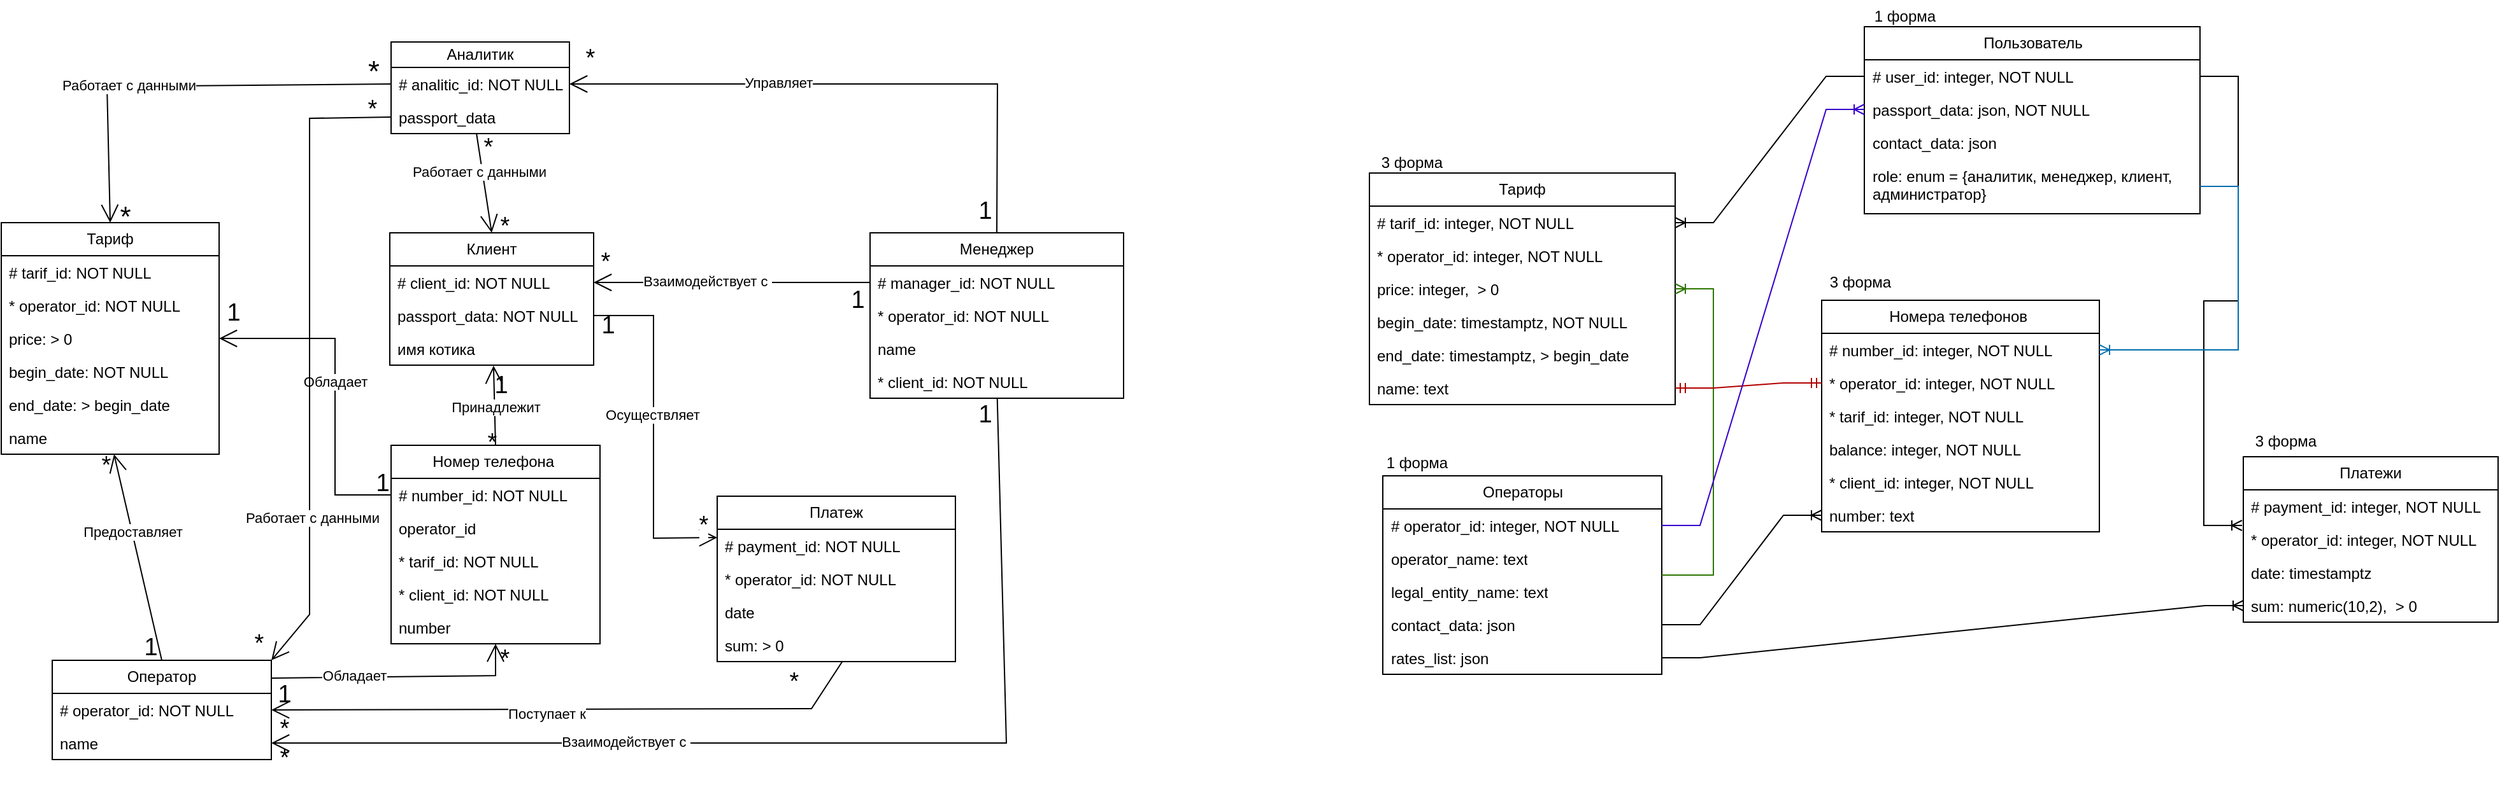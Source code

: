 <mxfile version="24.7.17">
  <diagram name="Страница — 1" id="-nMWqMCSB1d2r6_AwCoS">
    <mxGraphModel dx="909" dy="637" grid="0" gridSize="10" guides="1" tooltips="1" connect="1" arrows="1" fold="1" page="1" pageScale="1" pageWidth="3300" pageHeight="4681" math="0" shadow="0">
      <root>
        <mxCell id="0" />
        <mxCell id="1" parent="0" />
        <mxCell id="gzs105k_0Vtbrw21UC8m-1" value="Оператор" style="swimlane;fontStyle=0;childLayout=stackLayout;horizontal=1;startSize=26;fillColor=none;horizontalStack=0;resizeParent=1;resizeParentMax=0;resizeLast=0;collapsible=1;marginBottom=0;whiteSpace=wrap;html=1;" parent="1" vertex="1">
          <mxGeometry x="78" y="546" width="172" height="78" as="geometry" />
        </mxCell>
        <mxCell id="gzs105k_0Vtbrw21UC8m-2" value="# operator_id: NOT NULL" style="text;strokeColor=none;fillColor=none;align=left;verticalAlign=top;spacingLeft=4;spacingRight=4;overflow=hidden;rotatable=0;points=[[0,0.5],[1,0.5]];portConstraint=eastwest;whiteSpace=wrap;html=1;" parent="gzs105k_0Vtbrw21UC8m-1" vertex="1">
          <mxGeometry y="26" width="172" height="26" as="geometry" />
        </mxCell>
        <mxCell id="gzs105k_0Vtbrw21UC8m-3" value="name" style="text;strokeColor=none;fillColor=none;align=left;verticalAlign=top;spacingLeft=4;spacingRight=4;overflow=hidden;rotatable=0;points=[[0,0.5],[1,0.5]];portConstraint=eastwest;whiteSpace=wrap;html=1;" parent="gzs105k_0Vtbrw21UC8m-1" vertex="1">
          <mxGeometry y="52" width="172" height="26" as="geometry" />
        </mxCell>
        <mxCell id="gzs105k_0Vtbrw21UC8m-5" value="Номер телефона&amp;nbsp;" style="swimlane;fontStyle=0;childLayout=stackLayout;horizontal=1;startSize=26;fillColor=none;horizontalStack=0;resizeParent=1;resizeParentMax=0;resizeLast=0;collapsible=1;marginBottom=0;whiteSpace=wrap;html=1;" parent="1" vertex="1">
          <mxGeometry x="344" y="377" width="164" height="156" as="geometry" />
        </mxCell>
        <mxCell id="gzs105k_0Vtbrw21UC8m-6" value="# number_id: NOT NULL" style="text;strokeColor=none;fillColor=none;align=left;verticalAlign=top;spacingLeft=4;spacingRight=4;overflow=hidden;rotatable=0;points=[[0,0.5],[1,0.5]];portConstraint=eastwest;whiteSpace=wrap;html=1;" parent="gzs105k_0Vtbrw21UC8m-5" vertex="1">
          <mxGeometry y="26" width="164" height="26" as="geometry" />
        </mxCell>
        <mxCell id="gzs105k_0Vtbrw21UC8m-7" value="operator_id" style="text;strokeColor=none;fillColor=none;align=left;verticalAlign=top;spacingLeft=4;spacingRight=4;overflow=hidden;rotatable=0;points=[[0,0.5],[1,0.5]];portConstraint=eastwest;whiteSpace=wrap;html=1;" parent="gzs105k_0Vtbrw21UC8m-5" vertex="1">
          <mxGeometry y="52" width="164" height="26" as="geometry" />
        </mxCell>
        <mxCell id="gzs105k_0Vtbrw21UC8m-8" value="* tarif_id: NOT NULL" style="text;strokeColor=none;fillColor=none;align=left;verticalAlign=top;spacingLeft=4;spacingRight=4;overflow=hidden;rotatable=0;points=[[0,0.5],[1,0.5]];portConstraint=eastwest;whiteSpace=wrap;html=1;" parent="gzs105k_0Vtbrw21UC8m-5" vertex="1">
          <mxGeometry y="78" width="164" height="26" as="geometry" />
        </mxCell>
        <mxCell id="gzs105k_0Vtbrw21UC8m-9" value="* client_id: NOT NULL" style="text;strokeColor=none;fillColor=none;align=left;verticalAlign=top;spacingLeft=4;spacingRight=4;overflow=hidden;rotatable=0;points=[[0,0.5],[1,0.5]];portConstraint=eastwest;whiteSpace=wrap;html=1;" parent="gzs105k_0Vtbrw21UC8m-5" vertex="1">
          <mxGeometry y="104" width="164" height="26" as="geometry" />
        </mxCell>
        <mxCell id="gzs105k_0Vtbrw21UC8m-10" value="number" style="text;strokeColor=none;fillColor=none;align=left;verticalAlign=top;spacingLeft=4;spacingRight=4;overflow=hidden;rotatable=0;points=[[0,0.5],[1,0.5]];portConstraint=eastwest;whiteSpace=wrap;html=1;" parent="gzs105k_0Vtbrw21UC8m-5" vertex="1">
          <mxGeometry y="130" width="164" height="26" as="geometry" />
        </mxCell>
        <mxCell id="gzs105k_0Vtbrw21UC8m-11" value="Платеж" style="swimlane;fontStyle=0;childLayout=stackLayout;horizontal=1;startSize=26;fillColor=none;horizontalStack=0;resizeParent=1;resizeParentMax=0;resizeLast=0;collapsible=1;marginBottom=0;whiteSpace=wrap;html=1;" parent="1" vertex="1">
          <mxGeometry x="600" y="417" width="187" height="130" as="geometry" />
        </mxCell>
        <mxCell id="gzs105k_0Vtbrw21UC8m-12" value="# payment_id: NOT NULL" style="text;strokeColor=none;fillColor=none;align=left;verticalAlign=top;spacingLeft=4;spacingRight=4;overflow=hidden;rotatable=0;points=[[0,0.5],[1,0.5]];portConstraint=eastwest;whiteSpace=wrap;html=1;" parent="gzs105k_0Vtbrw21UC8m-11" vertex="1">
          <mxGeometry y="26" width="187" height="26" as="geometry" />
        </mxCell>
        <mxCell id="gzs105k_0Vtbrw21UC8m-13" value="* operator_id: NOT NULL" style="text;strokeColor=none;fillColor=none;align=left;verticalAlign=top;spacingLeft=4;spacingRight=4;overflow=hidden;rotatable=0;points=[[0,0.5],[1,0.5]];portConstraint=eastwest;whiteSpace=wrap;html=1;" parent="gzs105k_0Vtbrw21UC8m-11" vertex="1">
          <mxGeometry y="52" width="187" height="26" as="geometry" />
        </mxCell>
        <mxCell id="gzs105k_0Vtbrw21UC8m-15" value="date" style="text;strokeColor=none;fillColor=none;align=left;verticalAlign=top;spacingLeft=4;spacingRight=4;overflow=hidden;rotatable=0;points=[[0,0.5],[1,0.5]];portConstraint=eastwest;whiteSpace=wrap;html=1;" parent="gzs105k_0Vtbrw21UC8m-11" vertex="1">
          <mxGeometry y="78" width="187" height="26" as="geometry" />
        </mxCell>
        <mxCell id="gzs105k_0Vtbrw21UC8m-14" value="sum: &amp;gt; 0&amp;nbsp;" style="text;strokeColor=none;fillColor=none;align=left;verticalAlign=top;spacingLeft=4;spacingRight=4;overflow=hidden;rotatable=0;points=[[0,0.5],[1,0.5]];portConstraint=eastwest;whiteSpace=wrap;html=1;" parent="gzs105k_0Vtbrw21UC8m-11" vertex="1">
          <mxGeometry y="104" width="187" height="26" as="geometry" />
        </mxCell>
        <mxCell id="gzs105k_0Vtbrw21UC8m-16" value="Менеджер" style="swimlane;fontStyle=0;childLayout=stackLayout;horizontal=1;startSize=26;fillColor=none;horizontalStack=0;resizeParent=1;resizeParentMax=0;resizeLast=0;collapsible=1;marginBottom=0;whiteSpace=wrap;html=1;" parent="1" vertex="1">
          <mxGeometry x="720" y="210" width="199" height="130" as="geometry" />
        </mxCell>
        <mxCell id="gzs105k_0Vtbrw21UC8m-17" value="# manager_id: NOT NULL" style="text;strokeColor=none;fillColor=none;align=left;verticalAlign=top;spacingLeft=4;spacingRight=4;overflow=hidden;rotatable=0;points=[[0,0.5],[1,0.5]];portConstraint=eastwest;whiteSpace=wrap;html=1;" parent="gzs105k_0Vtbrw21UC8m-16" vertex="1">
          <mxGeometry y="26" width="199" height="26" as="geometry" />
        </mxCell>
        <mxCell id="gzs105k_0Vtbrw21UC8m-18" value="* operator_id: NOT NULL" style="text;strokeColor=none;fillColor=none;align=left;verticalAlign=top;spacingLeft=4;spacingRight=4;overflow=hidden;rotatable=0;points=[[0,0.5],[1,0.5]];portConstraint=eastwest;whiteSpace=wrap;html=1;" parent="gzs105k_0Vtbrw21UC8m-16" vertex="1">
          <mxGeometry y="52" width="199" height="26" as="geometry" />
        </mxCell>
        <mxCell id="gzs105k_0Vtbrw21UC8m-22" value="name" style="text;strokeColor=none;fillColor=none;align=left;verticalAlign=top;spacingLeft=4;spacingRight=4;overflow=hidden;rotatable=0;points=[[0,0.5],[1,0.5]];portConstraint=eastwest;whiteSpace=wrap;html=1;" parent="gzs105k_0Vtbrw21UC8m-16" vertex="1">
          <mxGeometry y="78" width="199" height="26" as="geometry" />
        </mxCell>
        <mxCell id="gzs105k_0Vtbrw21UC8m-19" value="* client_id: NOT NULL" style="text;strokeColor=none;fillColor=none;align=left;verticalAlign=top;spacingLeft=4;spacingRight=4;overflow=hidden;rotatable=0;points=[[0,0.5],[1,0.5]];portConstraint=eastwest;whiteSpace=wrap;html=1;" parent="gzs105k_0Vtbrw21UC8m-16" vertex="1">
          <mxGeometry y="104" width="199" height="26" as="geometry" />
        </mxCell>
        <mxCell id="gzs105k_0Vtbrw21UC8m-23" value="Клиент" style="swimlane;fontStyle=0;childLayout=stackLayout;horizontal=1;startSize=26;fillColor=none;horizontalStack=0;resizeParent=1;resizeParentMax=0;resizeLast=0;collapsible=1;marginBottom=0;whiteSpace=wrap;html=1;" parent="1" vertex="1">
          <mxGeometry x="343" y="210" width="160" height="104" as="geometry" />
        </mxCell>
        <mxCell id="gzs105k_0Vtbrw21UC8m-24" value="# client_id: NOT NULL" style="text;strokeColor=none;fillColor=none;align=left;verticalAlign=top;spacingLeft=4;spacingRight=4;overflow=hidden;rotatable=0;points=[[0,0.5],[1,0.5]];portConstraint=eastwest;whiteSpace=wrap;html=1;" parent="gzs105k_0Vtbrw21UC8m-23" vertex="1">
          <mxGeometry y="26" width="160" height="26" as="geometry" />
        </mxCell>
        <mxCell id="gzs105k_0Vtbrw21UC8m-25" value="passport_data: NOT NULL" style="text;strokeColor=none;fillColor=none;align=left;verticalAlign=top;spacingLeft=4;spacingRight=4;overflow=hidden;rotatable=0;points=[[0,0.5],[1,0.5]];portConstraint=eastwest;whiteSpace=wrap;html=1;" parent="gzs105k_0Vtbrw21UC8m-23" vertex="1">
          <mxGeometry y="52" width="160" height="26" as="geometry" />
        </mxCell>
        <mxCell id="gzs105k_0Vtbrw21UC8m-88" value="имя котика" style="text;strokeColor=none;fillColor=none;align=left;verticalAlign=top;spacingLeft=4;spacingRight=4;overflow=hidden;rotatable=0;points=[[0,0.5],[1,0.5]];portConstraint=eastwest;whiteSpace=wrap;html=1;" parent="gzs105k_0Vtbrw21UC8m-23" vertex="1">
          <mxGeometry y="78" width="160" height="26" as="geometry" />
        </mxCell>
        <mxCell id="gzs105k_0Vtbrw21UC8m-28" value="Аналитик" style="swimlane;fontStyle=0;childLayout=stackLayout;horizontal=1;startSize=20;fillColor=none;horizontalStack=0;resizeParent=1;resizeParentMax=0;resizeLast=0;collapsible=1;marginBottom=0;whiteSpace=wrap;html=1;" parent="1" vertex="1">
          <mxGeometry x="344" y="60" width="140" height="72" as="geometry" />
        </mxCell>
        <mxCell id="gzs105k_0Vtbrw21UC8m-29" value="# analitic_id: NOT NULL" style="text;strokeColor=none;fillColor=none;align=left;verticalAlign=top;spacingLeft=4;spacingRight=4;overflow=hidden;rotatable=0;points=[[0,0.5],[1,0.5]];portConstraint=eastwest;whiteSpace=wrap;html=1;" parent="gzs105k_0Vtbrw21UC8m-28" vertex="1">
          <mxGeometry y="20" width="140" height="26" as="geometry" />
        </mxCell>
        <mxCell id="gzs105k_0Vtbrw21UC8m-30" value="passport_data" style="text;strokeColor=none;fillColor=none;align=left;verticalAlign=top;spacingLeft=4;spacingRight=4;overflow=hidden;rotatable=0;points=[[0,0.5],[1,0.5]];portConstraint=eastwest;whiteSpace=wrap;html=1;" parent="gzs105k_0Vtbrw21UC8m-28" vertex="1">
          <mxGeometry y="46" width="140" height="26" as="geometry" />
        </mxCell>
        <mxCell id="gzs105k_0Vtbrw21UC8m-32" value="Тариф" style="swimlane;fontStyle=0;childLayout=stackLayout;horizontal=1;startSize=26;fillColor=none;horizontalStack=0;resizeParent=1;resizeParentMax=0;resizeLast=0;collapsible=1;marginBottom=0;whiteSpace=wrap;html=1;" parent="1" vertex="1">
          <mxGeometry x="38" y="202" width="171" height="182" as="geometry" />
        </mxCell>
        <mxCell id="gzs105k_0Vtbrw21UC8m-33" value="# tarif_id: NOT NULL" style="text;strokeColor=none;fillColor=none;align=left;verticalAlign=top;spacingLeft=4;spacingRight=4;overflow=hidden;rotatable=0;points=[[0,0.5],[1,0.5]];portConstraint=eastwest;whiteSpace=wrap;html=1;" parent="gzs105k_0Vtbrw21UC8m-32" vertex="1">
          <mxGeometry y="26" width="171" height="26" as="geometry" />
        </mxCell>
        <mxCell id="gzs105k_0Vtbrw21UC8m-34" value="* operator_id: NOT NULL" style="text;strokeColor=none;fillColor=none;align=left;verticalAlign=top;spacingLeft=4;spacingRight=4;overflow=hidden;rotatable=0;points=[[0,0.5],[1,0.5]];portConstraint=eastwest;whiteSpace=wrap;html=1;" parent="gzs105k_0Vtbrw21UC8m-32" vertex="1">
          <mxGeometry y="52" width="171" height="26" as="geometry" />
        </mxCell>
        <mxCell id="gzs105k_0Vtbrw21UC8m-35" value="price: &amp;gt; 0" style="text;strokeColor=none;fillColor=none;align=left;verticalAlign=top;spacingLeft=4;spacingRight=4;overflow=hidden;rotatable=0;points=[[0,0.5],[1,0.5]];portConstraint=eastwest;whiteSpace=wrap;html=1;" parent="gzs105k_0Vtbrw21UC8m-32" vertex="1">
          <mxGeometry y="78" width="171" height="26" as="geometry" />
        </mxCell>
        <mxCell id="gzs105k_0Vtbrw21UC8m-36" value="begin_date: NOT NULL" style="text;strokeColor=none;fillColor=none;align=left;verticalAlign=top;spacingLeft=4;spacingRight=4;overflow=hidden;rotatable=0;points=[[0,0.5],[1,0.5]];portConstraint=eastwest;whiteSpace=wrap;html=1;" parent="gzs105k_0Vtbrw21UC8m-32" vertex="1">
          <mxGeometry y="104" width="171" height="26" as="geometry" />
        </mxCell>
        <mxCell id="gzs105k_0Vtbrw21UC8m-37" value="end_date: &amp;gt; begin_date" style="text;strokeColor=none;fillColor=none;align=left;verticalAlign=top;spacingLeft=4;spacingRight=4;overflow=hidden;rotatable=0;points=[[0,0.5],[1,0.5]];portConstraint=eastwest;whiteSpace=wrap;html=1;" parent="gzs105k_0Vtbrw21UC8m-32" vertex="1">
          <mxGeometry y="130" width="171" height="26" as="geometry" />
        </mxCell>
        <mxCell id="gzs105k_0Vtbrw21UC8m-38" value="name" style="text;strokeColor=none;fillColor=none;align=left;verticalAlign=top;spacingLeft=4;spacingRight=4;overflow=hidden;rotatable=0;points=[[0,0.5],[1,0.5]];portConstraint=eastwest;whiteSpace=wrap;html=1;" parent="gzs105k_0Vtbrw21UC8m-32" vertex="1">
          <mxGeometry y="156" width="171" height="26" as="geometry" />
        </mxCell>
        <mxCell id="gzs105k_0Vtbrw21UC8m-39" value="" style="endArrow=open;endFill=1;endSize=12;html=1;rounded=0;entryX=0.5;entryY=0;entryDx=0;entryDy=0;exitX=0;exitY=0.5;exitDx=0;exitDy=0;" parent="1" source="gzs105k_0Vtbrw21UC8m-29" target="gzs105k_0Vtbrw21UC8m-32" edge="1">
          <mxGeometry width="160" relative="1" as="geometry">
            <mxPoint x="150" y="100" as="sourcePoint" />
            <mxPoint x="310" y="100" as="targetPoint" />
            <Array as="points">
              <mxPoint x="121" y="95" />
            </Array>
          </mxGeometry>
        </mxCell>
        <mxCell id="gzs105k_0Vtbrw21UC8m-55" value="Работает с данными" style="edgeLabel;html=1;align=center;verticalAlign=middle;resizable=0;points=[];" parent="gzs105k_0Vtbrw21UC8m-39" vertex="1" connectable="0">
          <mxGeometry x="0.247" y="-1" relative="1" as="geometry">
            <mxPoint as="offset" />
          </mxGeometry>
        </mxCell>
        <mxCell id="gzs105k_0Vtbrw21UC8m-40" value="" style="endArrow=open;endFill=1;endSize=12;html=1;rounded=0;exitX=0.5;exitY=0;exitDx=0;exitDy=0;" parent="1" source="gzs105k_0Vtbrw21UC8m-1" target="gzs105k_0Vtbrw21UC8m-38" edge="1">
          <mxGeometry width="160" relative="1" as="geometry">
            <mxPoint x="100" y="470" as="sourcePoint" />
            <mxPoint x="260" y="470" as="targetPoint" />
            <Array as="points" />
          </mxGeometry>
        </mxCell>
        <mxCell id="gzs105k_0Vtbrw21UC8m-54" value="Предоставляет" style="edgeLabel;html=1;align=center;verticalAlign=middle;resizable=0;points=[];" parent="gzs105k_0Vtbrw21UC8m-40" vertex="1" connectable="0">
          <mxGeometry x="0.242" relative="1" as="geometry">
            <mxPoint as="offset" />
          </mxGeometry>
        </mxCell>
        <mxCell id="gzs105k_0Vtbrw21UC8m-41" value="" style="endArrow=open;endFill=1;endSize=12;html=1;rounded=0;" parent="1" target="gzs105k_0Vtbrw21UC8m-10" edge="1">
          <mxGeometry width="160" relative="1" as="geometry">
            <mxPoint x="250" y="560" as="sourcePoint" />
            <mxPoint x="344" y="584" as="targetPoint" />
            <Array as="points">
              <mxPoint x="426" y="558" />
            </Array>
          </mxGeometry>
        </mxCell>
        <mxCell id="gzs105k_0Vtbrw21UC8m-53" value="Обладает" style="edgeLabel;html=1;align=center;verticalAlign=middle;resizable=0;points=[];" parent="gzs105k_0Vtbrw21UC8m-41" vertex="1" connectable="0">
          <mxGeometry x="-0.358" y="2" relative="1" as="geometry">
            <mxPoint as="offset" />
          </mxGeometry>
        </mxCell>
        <mxCell id="gzs105k_0Vtbrw21UC8m-42" value="" style="endArrow=open;endFill=1;endSize=12;html=1;rounded=0;entryX=1;entryY=0.5;entryDx=0;entryDy=0;exitX=0.525;exitY=1;exitDx=0;exitDy=0;exitPerimeter=0;" parent="1" source="gzs105k_0Vtbrw21UC8m-14" edge="1">
          <mxGeometry width="160" relative="1" as="geometry">
            <mxPoint x="540" y="604" as="sourcePoint" />
            <mxPoint x="250" y="585" as="targetPoint" />
            <Array as="points">
              <mxPoint x="674" y="584" />
            </Array>
          </mxGeometry>
        </mxCell>
        <mxCell id="gzs105k_0Vtbrw21UC8m-52" value="Поступает к" style="edgeLabel;html=1;align=center;verticalAlign=middle;resizable=0;points=[];" parent="gzs105k_0Vtbrw21UC8m-42" vertex="1" connectable="0">
          <mxGeometry x="0.076" y="3" relative="1" as="geometry">
            <mxPoint as="offset" />
          </mxGeometry>
        </mxCell>
        <mxCell id="gzs105k_0Vtbrw21UC8m-43" value="" style="endArrow=open;endFill=1;endSize=12;html=1;rounded=0;entryX=1;entryY=0.5;entryDx=0;entryDy=0;" parent="1" source="gzs105k_0Vtbrw21UC8m-19" target="gzs105k_0Vtbrw21UC8m-3" edge="1">
          <mxGeometry width="160" relative="1" as="geometry">
            <mxPoint x="360" y="637" as="sourcePoint" />
            <mxPoint x="520" y="637" as="targetPoint" />
            <Array as="points">
              <mxPoint x="827" y="611" />
            </Array>
          </mxGeometry>
        </mxCell>
        <mxCell id="gzs105k_0Vtbrw21UC8m-51" value="Взаимодействует с&amp;nbsp;" style="edgeLabel;html=1;align=center;verticalAlign=middle;resizable=0;points=[];" parent="gzs105k_0Vtbrw21UC8m-43" vertex="1" connectable="0">
          <mxGeometry x="0.344" y="-1" relative="1" as="geometry">
            <mxPoint as="offset" />
          </mxGeometry>
        </mxCell>
        <mxCell id="gzs105k_0Vtbrw21UC8m-44" value="" style="endArrow=open;endFill=1;endSize=12;html=1;rounded=0;exitX=1;exitY=0.5;exitDx=0;exitDy=0;entryX=0;entryY=0.25;entryDx=0;entryDy=0;" parent="1" source="gzs105k_0Vtbrw21UC8m-25" target="gzs105k_0Vtbrw21UC8m-11" edge="1">
          <mxGeometry width="160" relative="1" as="geometry">
            <mxPoint x="520" y="310" as="sourcePoint" />
            <mxPoint x="680" y="310" as="targetPoint" />
            <Array as="points">
              <mxPoint x="550" y="275" />
              <mxPoint x="550" y="450" />
            </Array>
          </mxGeometry>
        </mxCell>
        <mxCell id="gzs105k_0Vtbrw21UC8m-58" value="Осуществляет" style="edgeLabel;html=1;align=center;verticalAlign=middle;resizable=0;points=[];" parent="gzs105k_0Vtbrw21UC8m-44" vertex="1" connectable="0">
          <mxGeometry x="-0.086" y="-1" relative="1" as="geometry">
            <mxPoint as="offset" />
          </mxGeometry>
        </mxCell>
        <mxCell id="gzs105k_0Vtbrw21UC8m-70" value="*" style="edgeLabel;html=1;align=center;verticalAlign=middle;resizable=0;points=[];fontSize=19;" parent="gzs105k_0Vtbrw21UC8m-44" vertex="1" connectable="0">
          <mxGeometry x="0.918" y="10" relative="1" as="geometry">
            <mxPoint as="offset" />
          </mxGeometry>
        </mxCell>
        <mxCell id="gzs105k_0Vtbrw21UC8m-45" value="" style="endArrow=open;endFill=1;endSize=12;html=1;rounded=0;exitX=0.5;exitY=0;exitDx=0;exitDy=0;entryX=0.509;entryY=1.015;entryDx=0;entryDy=0;entryPerimeter=0;" parent="1" source="gzs105k_0Vtbrw21UC8m-5" target="gzs105k_0Vtbrw21UC8m-88" edge="1">
          <mxGeometry width="160" relative="1" as="geometry">
            <mxPoint x="300" y="330" as="sourcePoint" />
            <mxPoint x="413" y="310" as="targetPoint" />
          </mxGeometry>
        </mxCell>
        <mxCell id="gzs105k_0Vtbrw21UC8m-59" value="Принадлежит" style="edgeLabel;html=1;align=center;verticalAlign=middle;resizable=0;points=[];" parent="gzs105k_0Vtbrw21UC8m-45" vertex="1" connectable="0">
          <mxGeometry x="0.112" y="3" relative="1" as="geometry">
            <mxPoint x="4" y="5" as="offset" />
          </mxGeometry>
        </mxCell>
        <mxCell id="gzs105k_0Vtbrw21UC8m-46" value="" style="endArrow=open;endFill=1;endSize=12;html=1;rounded=0;exitX=0;exitY=0.5;exitDx=0;exitDy=0;entryX=1;entryY=0.5;entryDx=0;entryDy=0;" parent="1" source="gzs105k_0Vtbrw21UC8m-6" target="gzs105k_0Vtbrw21UC8m-35" edge="1">
          <mxGeometry width="160" relative="1" as="geometry">
            <mxPoint x="220" y="460" as="sourcePoint" />
            <mxPoint x="290" y="240" as="targetPoint" />
            <Array as="points">
              <mxPoint x="300" y="416" />
              <mxPoint x="300" y="293" />
            </Array>
          </mxGeometry>
        </mxCell>
        <mxCell id="gzs105k_0Vtbrw21UC8m-60" value="Обладает" style="edgeLabel;html=1;align=center;verticalAlign=middle;resizable=0;points=[];" parent="gzs105k_0Vtbrw21UC8m-46" vertex="1" connectable="0">
          <mxGeometry x="0.03" relative="1" as="geometry">
            <mxPoint as="offset" />
          </mxGeometry>
        </mxCell>
        <mxCell id="gzs105k_0Vtbrw21UC8m-47" value="" style="endArrow=open;endFill=1;endSize=12;html=1;rounded=0;entryX=1;entryY=0.5;entryDx=0;entryDy=0;exitX=0;exitY=0.5;exitDx=0;exitDy=0;" parent="1" source="gzs105k_0Vtbrw21UC8m-17" target="gzs105k_0Vtbrw21UC8m-24" edge="1">
          <mxGeometry width="160" relative="1" as="geometry">
            <mxPoint x="580" y="110" as="sourcePoint" />
            <mxPoint x="740" y="110" as="targetPoint" />
          </mxGeometry>
        </mxCell>
        <mxCell id="gzs105k_0Vtbrw21UC8m-57" value="Взаимодействует с&amp;nbsp;" style="edgeLabel;html=1;align=center;verticalAlign=middle;resizable=0;points=[];" parent="gzs105k_0Vtbrw21UC8m-47" vertex="1" connectable="0">
          <mxGeometry x="0.178" y="-1" relative="1" as="geometry">
            <mxPoint as="offset" />
          </mxGeometry>
        </mxCell>
        <mxCell id="gzs105k_0Vtbrw21UC8m-48" value="" style="endArrow=open;endFill=1;endSize=12;html=1;rounded=0;entryX=1;entryY=0.5;entryDx=0;entryDy=0;exitX=0.5;exitY=0;exitDx=0;exitDy=0;" parent="1" source="gzs105k_0Vtbrw21UC8m-16" target="gzs105k_0Vtbrw21UC8m-29" edge="1">
          <mxGeometry width="160" relative="1" as="geometry">
            <mxPoint x="570" y="90" as="sourcePoint" />
            <mxPoint x="730" y="90" as="targetPoint" />
            <Array as="points">
              <mxPoint x="820" y="93" />
            </Array>
          </mxGeometry>
        </mxCell>
        <mxCell id="gzs105k_0Vtbrw21UC8m-56" value="Управляет" style="edgeLabel;html=1;align=center;verticalAlign=middle;resizable=0;points=[];" parent="gzs105k_0Vtbrw21UC8m-48" vertex="1" connectable="0">
          <mxGeometry x="0.277" y="-1" relative="1" as="geometry">
            <mxPoint as="offset" />
          </mxGeometry>
        </mxCell>
        <mxCell id="gzs105k_0Vtbrw21UC8m-49" value="" style="endArrow=open;endFill=1;endSize=12;html=1;rounded=0;exitX=0.479;exitY=1;exitDx=0;exitDy=0;exitPerimeter=0;entryX=0.5;entryY=0;entryDx=0;entryDy=0;" parent="1" source="gzs105k_0Vtbrw21UC8m-30" target="gzs105k_0Vtbrw21UC8m-23" edge="1">
          <mxGeometry width="160" relative="1" as="geometry">
            <mxPoint x="480" y="190" as="sourcePoint" />
            <mxPoint x="640" y="190" as="targetPoint" />
          </mxGeometry>
        </mxCell>
        <mxCell id="gzs105k_0Vtbrw21UC8m-62" value="Работает с данными" style="edgeLabel;html=1;align=center;verticalAlign=middle;resizable=0;points=[];" parent="gzs105k_0Vtbrw21UC8m-49" vertex="1" connectable="0">
          <mxGeometry x="-0.234" y="-3" relative="1" as="geometry">
            <mxPoint as="offset" />
          </mxGeometry>
        </mxCell>
        <mxCell id="gzs105k_0Vtbrw21UC8m-50" value="" style="endArrow=open;endFill=1;endSize=12;html=1;rounded=0;exitX=0;exitY=0.5;exitDx=0;exitDy=0;entryX=1;entryY=0;entryDx=0;entryDy=0;" parent="1" source="gzs105k_0Vtbrw21UC8m-30" target="gzs105k_0Vtbrw21UC8m-1" edge="1">
          <mxGeometry width="160" relative="1" as="geometry">
            <mxPoint x="320" y="110" as="sourcePoint" />
            <mxPoint x="260" y="520" as="targetPoint" />
            <Array as="points">
              <mxPoint x="280" y="120" />
              <mxPoint x="280" y="510" />
            </Array>
          </mxGeometry>
        </mxCell>
        <mxCell id="gzs105k_0Vtbrw21UC8m-61" value="Работает с данными" style="edgeLabel;html=1;align=center;verticalAlign=middle;resizable=0;points=[];" parent="gzs105k_0Vtbrw21UC8m-50" vertex="1" connectable="0">
          <mxGeometry x="0.509" y="2" relative="1" as="geometry">
            <mxPoint as="offset" />
          </mxGeometry>
        </mxCell>
        <mxCell id="gzs105k_0Vtbrw21UC8m-63" value="*" style="text;html=1;align=center;verticalAlign=middle;resizable=0;points=[];autosize=1;strokeColor=none;fillColor=none;fontSize=22;" parent="1" vertex="1">
          <mxGeometry x="120" y="178" width="30" height="40" as="geometry" />
        </mxCell>
        <mxCell id="gzs105k_0Vtbrw21UC8m-64" value="&lt;font style=&quot;font-size: 23px;&quot;&gt;*&lt;/font&gt;" style="text;html=1;align=center;verticalAlign=middle;resizable=0;points=[];autosize=1;strokeColor=none;fillColor=none;" parent="1" vertex="1">
          <mxGeometry x="315" y="63" width="30" height="40" as="geometry" />
        </mxCell>
        <mxCell id="gzs105k_0Vtbrw21UC8m-65" value="*" style="text;html=1;align=center;verticalAlign=middle;resizable=0;points=[];autosize=1;strokeColor=none;fillColor=none;fontSize=19;" parent="1" vertex="1">
          <mxGeometry x="485" y="53" width="30" height="40" as="geometry" />
        </mxCell>
        <mxCell id="gzs105k_0Vtbrw21UC8m-66" value="1" style="text;html=1;align=center;verticalAlign=middle;resizable=0;points=[];autosize=1;strokeColor=none;fillColor=none;fontSize=19;" parent="1" vertex="1">
          <mxGeometry x="795" y="173" width="30" height="40" as="geometry" />
        </mxCell>
        <mxCell id="gzs105k_0Vtbrw21UC8m-67" value="1" style="text;html=1;align=center;verticalAlign=middle;resizable=0;points=[];autosize=1;strokeColor=none;fillColor=none;fontSize=19;" parent="1" vertex="1">
          <mxGeometry x="695" y="243" width="30" height="40" as="geometry" />
        </mxCell>
        <mxCell id="gzs105k_0Vtbrw21UC8m-68" value="*" style="text;html=1;align=center;verticalAlign=middle;resizable=0;points=[];autosize=1;strokeColor=none;fillColor=none;fontSize=19;" parent="1" vertex="1">
          <mxGeometry x="497" y="213" width="30" height="40" as="geometry" />
        </mxCell>
        <mxCell id="gzs105k_0Vtbrw21UC8m-69" value="1" style="text;html=1;align=center;verticalAlign=middle;resizable=0;points=[];autosize=1;strokeColor=none;fillColor=none;fontSize=19;" parent="1" vertex="1">
          <mxGeometry x="499" y="263" width="30" height="40" as="geometry" />
        </mxCell>
        <mxCell id="gzs105k_0Vtbrw21UC8m-71" value="1" style="text;html=1;align=center;verticalAlign=middle;resizable=0;points=[];autosize=1;strokeColor=none;fillColor=none;fontSize=19;" parent="1" vertex="1">
          <mxGeometry x="795" y="333" width="30" height="40" as="geometry" />
        </mxCell>
        <mxCell id="gzs105k_0Vtbrw21UC8m-72" value="*" style="text;html=1;align=center;verticalAlign=middle;resizable=0;points=[];autosize=1;strokeColor=none;fillColor=none;fontSize=19;" parent="1" vertex="1">
          <mxGeometry x="245" y="603" width="30" height="40" as="geometry" />
        </mxCell>
        <mxCell id="gzs105k_0Vtbrw21UC8m-73" value="*" style="text;html=1;align=center;verticalAlign=middle;resizable=0;points=[];autosize=1;strokeColor=none;fillColor=none;fontSize=19;" parent="1" vertex="1">
          <mxGeometry x="245" y="580" width="30" height="40" as="geometry" />
        </mxCell>
        <mxCell id="gzs105k_0Vtbrw21UC8m-74" value="1" style="text;html=1;align=center;verticalAlign=middle;resizable=0;points=[];autosize=1;strokeColor=none;fillColor=none;fontSize=19;" parent="1" vertex="1">
          <mxGeometry x="245" y="553" width="30" height="40" as="geometry" />
        </mxCell>
        <mxCell id="gzs105k_0Vtbrw21UC8m-75" value="*" style="text;html=1;align=center;verticalAlign=middle;resizable=0;points=[];autosize=1;strokeColor=none;fillColor=none;fontSize=19;" parent="1" vertex="1">
          <mxGeometry x="225" y="513" width="30" height="40" as="geometry" />
        </mxCell>
        <mxCell id="gzs105k_0Vtbrw21UC8m-76" value="1" style="text;html=1;align=center;verticalAlign=middle;resizable=0;points=[];autosize=1;strokeColor=none;fillColor=none;fontSize=19;" parent="1" vertex="1">
          <mxGeometry x="140" y="516" width="30" height="40" as="geometry" />
        </mxCell>
        <mxCell id="gzs105k_0Vtbrw21UC8m-80" value="*" style="text;html=1;align=center;verticalAlign=middle;resizable=0;points=[];autosize=1;strokeColor=none;fillColor=none;fontSize=19;" parent="1" vertex="1">
          <mxGeometry x="105" y="373" width="30" height="40" as="geometry" />
        </mxCell>
        <mxCell id="gzs105k_0Vtbrw21UC8m-81" value="*" style="text;html=1;align=center;verticalAlign=middle;resizable=0;points=[];autosize=1;strokeColor=none;fillColor=none;fontSize=19;" parent="1" vertex="1">
          <mxGeometry x="314" y="93" width="30" height="40" as="geometry" />
        </mxCell>
        <mxCell id="gzs105k_0Vtbrw21UC8m-82" value="*" style="text;html=1;align=center;verticalAlign=middle;resizable=0;points=[];autosize=1;strokeColor=none;fillColor=none;fontSize=19;" parent="1" vertex="1">
          <mxGeometry x="405" y="123" width="30" height="40" as="geometry" />
        </mxCell>
        <mxCell id="gzs105k_0Vtbrw21UC8m-83" value="*" style="text;html=1;align=center;verticalAlign=middle;resizable=0;points=[];autosize=1;strokeColor=none;fillColor=none;fontSize=19;" parent="1" vertex="1">
          <mxGeometry x="418" y="185" width="30" height="40" as="geometry" />
        </mxCell>
        <mxCell id="gzs105k_0Vtbrw21UC8m-84" value="1" style="text;html=1;align=center;verticalAlign=middle;resizable=0;points=[];autosize=1;strokeColor=none;fillColor=none;fontSize=19;" parent="1" vertex="1">
          <mxGeometry x="205" y="253" width="30" height="40" as="geometry" />
        </mxCell>
        <mxCell id="gzs105k_0Vtbrw21UC8m-85" value="1" style="text;html=1;align=center;verticalAlign=middle;resizable=0;points=[];autosize=1;strokeColor=none;fillColor=none;fontSize=19;" parent="1" vertex="1">
          <mxGeometry x="322" y="387" width="30" height="40" as="geometry" />
        </mxCell>
        <mxCell id="gzs105k_0Vtbrw21UC8m-86" value="*" style="text;html=1;align=center;verticalAlign=middle;resizable=0;points=[];autosize=1;strokeColor=none;fillColor=none;fontSize=19;" parent="1" vertex="1">
          <mxGeometry x="418" y="525" width="30" height="40" as="geometry" />
        </mxCell>
        <mxCell id="gzs105k_0Vtbrw21UC8m-87" value="*" style="text;html=1;align=center;verticalAlign=middle;resizable=0;points=[];autosize=1;strokeColor=none;fillColor=none;fontSize=19;" parent="1" vertex="1">
          <mxGeometry x="645" y="543" width="30" height="40" as="geometry" />
        </mxCell>
        <mxCell id="gzs105k_0Vtbrw21UC8m-89" value="*" style="text;html=1;align=center;verticalAlign=middle;resizable=0;points=[];autosize=1;strokeColor=none;fillColor=none;fontSize=19;" parent="1" vertex="1">
          <mxGeometry x="408" y="355" width="30" height="40" as="geometry" />
        </mxCell>
        <mxCell id="gzs105k_0Vtbrw21UC8m-90" value="1" style="text;html=1;align=center;verticalAlign=middle;resizable=0;points=[];autosize=1;strokeColor=none;fillColor=none;fontSize=19;" parent="1" vertex="1">
          <mxGeometry x="415" y="310" width="30" height="40" as="geometry" />
        </mxCell>
        <mxCell id="Hw7SRDfbB86I9_vCCGcW-1" value="Операторы" style="swimlane;fontStyle=0;childLayout=stackLayout;horizontal=1;startSize=26;fillColor=none;horizontalStack=0;resizeParent=1;resizeParentMax=0;resizeLast=0;collapsible=1;marginBottom=0;whiteSpace=wrap;html=1;" vertex="1" parent="1">
          <mxGeometry x="1122.5" y="401" width="219" height="156" as="geometry" />
        </mxCell>
        <mxCell id="Hw7SRDfbB86I9_vCCGcW-2" value="# operator_id: integer, NOT NULL" style="text;strokeColor=none;fillColor=none;align=left;verticalAlign=top;spacingLeft=4;spacingRight=4;overflow=hidden;rotatable=0;points=[[0,0.5],[1,0.5]];portConstraint=eastwest;whiteSpace=wrap;html=1;" vertex="1" parent="Hw7SRDfbB86I9_vCCGcW-1">
          <mxGeometry y="26" width="219" height="26" as="geometry" />
        </mxCell>
        <mxCell id="Hw7SRDfbB86I9_vCCGcW-3" value="operator_name: text" style="text;strokeColor=none;fillColor=none;align=left;verticalAlign=top;spacingLeft=4;spacingRight=4;overflow=hidden;rotatable=0;points=[[0,0.5],[1,0.5]];portConstraint=eastwest;whiteSpace=wrap;html=1;" vertex="1" parent="Hw7SRDfbB86I9_vCCGcW-1">
          <mxGeometry y="52" width="219" height="26" as="geometry" />
        </mxCell>
        <mxCell id="Hw7SRDfbB86I9_vCCGcW-111" value="legal_entity_name: text" style="text;strokeColor=none;fillColor=none;align=left;verticalAlign=top;spacingLeft=4;spacingRight=4;overflow=hidden;rotatable=0;points=[[0,0.5],[1,0.5]];portConstraint=eastwest;whiteSpace=wrap;html=1;" vertex="1" parent="Hw7SRDfbB86I9_vCCGcW-1">
          <mxGeometry y="78" width="219" height="26" as="geometry" />
        </mxCell>
        <mxCell id="Hw7SRDfbB86I9_vCCGcW-113" value="contact_data: json" style="text;strokeColor=none;fillColor=none;align=left;verticalAlign=top;spacingLeft=4;spacingRight=4;overflow=hidden;rotatable=0;points=[[0,0.5],[1,0.5]];portConstraint=eastwest;whiteSpace=wrap;html=1;" vertex="1" parent="Hw7SRDfbB86I9_vCCGcW-1">
          <mxGeometry y="104" width="219" height="26" as="geometry" />
        </mxCell>
        <mxCell id="Hw7SRDfbB86I9_vCCGcW-114" value="rates_list: json" style="text;strokeColor=none;fillColor=none;align=left;verticalAlign=top;spacingLeft=4;spacingRight=4;overflow=hidden;rotatable=0;points=[[0,0.5],[1,0.5]];portConstraint=eastwest;whiteSpace=wrap;html=1;" vertex="1" parent="Hw7SRDfbB86I9_vCCGcW-1">
          <mxGeometry y="130" width="219" height="26" as="geometry" />
        </mxCell>
        <mxCell id="Hw7SRDfbB86I9_vCCGcW-4" value="Номера телефонов&amp;nbsp;" style="swimlane;fontStyle=0;childLayout=stackLayout;horizontal=1;startSize=26;fillColor=none;horizontalStack=0;resizeParent=1;resizeParentMax=0;resizeLast=0;collapsible=1;marginBottom=0;whiteSpace=wrap;html=1;" vertex="1" parent="1">
          <mxGeometry x="1467" y="263" width="218" height="182" as="geometry" />
        </mxCell>
        <mxCell id="Hw7SRDfbB86I9_vCCGcW-5" value="# number_id: integer, NOT NULL" style="text;strokeColor=none;fillColor=none;align=left;verticalAlign=top;spacingLeft=4;spacingRight=4;overflow=hidden;rotatable=0;points=[[0,0.5],[1,0.5]];portConstraint=eastwest;whiteSpace=wrap;html=1;" vertex="1" parent="Hw7SRDfbB86I9_vCCGcW-4">
          <mxGeometry y="26" width="218" height="26" as="geometry" />
        </mxCell>
        <mxCell id="Hw7SRDfbB86I9_vCCGcW-6" value="* operator_id: integer, NOT NULL" style="text;strokeColor=none;fillColor=none;align=left;verticalAlign=top;spacingLeft=4;spacingRight=4;overflow=hidden;rotatable=0;points=[[0,0.5],[1,0.5]];portConstraint=eastwest;whiteSpace=wrap;html=1;" vertex="1" parent="Hw7SRDfbB86I9_vCCGcW-4">
          <mxGeometry y="52" width="218" height="26" as="geometry" />
        </mxCell>
        <mxCell id="Hw7SRDfbB86I9_vCCGcW-7" value="* tarif_id: integer, NOT NULL" style="text;strokeColor=none;fillColor=none;align=left;verticalAlign=top;spacingLeft=4;spacingRight=4;overflow=hidden;rotatable=0;points=[[0,0.5],[1,0.5]];portConstraint=eastwest;whiteSpace=wrap;html=1;" vertex="1" parent="Hw7SRDfbB86I9_vCCGcW-4">
          <mxGeometry y="78" width="218" height="26" as="geometry" />
        </mxCell>
        <mxCell id="Hw7SRDfbB86I9_vCCGcW-126" value="balance: integer, NOT NULL" style="text;strokeColor=none;fillColor=none;align=left;verticalAlign=top;spacingLeft=4;spacingRight=4;overflow=hidden;rotatable=0;points=[[0,0.5],[1,0.5]];portConstraint=eastwest;whiteSpace=wrap;html=1;" vertex="1" parent="Hw7SRDfbB86I9_vCCGcW-4">
          <mxGeometry y="104" width="218" height="26" as="geometry" />
        </mxCell>
        <mxCell id="Hw7SRDfbB86I9_vCCGcW-8" value="* client_id: integer, NOT NULL" style="text;strokeColor=none;fillColor=none;align=left;verticalAlign=top;spacingLeft=4;spacingRight=4;overflow=hidden;rotatable=0;points=[[0,0.5],[1,0.5]];portConstraint=eastwest;whiteSpace=wrap;html=1;" vertex="1" parent="Hw7SRDfbB86I9_vCCGcW-4">
          <mxGeometry y="130" width="218" height="26" as="geometry" />
        </mxCell>
        <mxCell id="Hw7SRDfbB86I9_vCCGcW-9" value="number: text" style="text;strokeColor=none;fillColor=none;align=left;verticalAlign=top;spacingLeft=4;spacingRight=4;overflow=hidden;rotatable=0;points=[[0,0.5],[1,0.5]];portConstraint=eastwest;whiteSpace=wrap;html=1;" vertex="1" parent="Hw7SRDfbB86I9_vCCGcW-4">
          <mxGeometry y="156" width="218" height="26" as="geometry" />
        </mxCell>
        <mxCell id="Hw7SRDfbB86I9_vCCGcW-10" value="Платежи" style="swimlane;fontStyle=0;childLayout=stackLayout;horizontal=1;startSize=26;fillColor=none;horizontalStack=0;resizeParent=1;resizeParentMax=0;resizeLast=0;collapsible=1;marginBottom=0;whiteSpace=wrap;html=1;" vertex="1" parent="1">
          <mxGeometry x="1798" y="386" width="200" height="130" as="geometry" />
        </mxCell>
        <mxCell id="Hw7SRDfbB86I9_vCCGcW-11" value="# payment_id: integer, NOT NULL" style="text;strokeColor=none;fillColor=none;align=left;verticalAlign=top;spacingLeft=4;spacingRight=4;overflow=hidden;rotatable=0;points=[[0,0.5],[1,0.5]];portConstraint=eastwest;whiteSpace=wrap;html=1;" vertex="1" parent="Hw7SRDfbB86I9_vCCGcW-10">
          <mxGeometry y="26" width="200" height="26" as="geometry" />
        </mxCell>
        <mxCell id="Hw7SRDfbB86I9_vCCGcW-12" value="* operator_id: integer, NOT NULL" style="text;strokeColor=none;fillColor=none;align=left;verticalAlign=top;spacingLeft=4;spacingRight=4;overflow=hidden;rotatable=0;points=[[0,0.5],[1,0.5]];portConstraint=eastwest;whiteSpace=wrap;html=1;" vertex="1" parent="Hw7SRDfbB86I9_vCCGcW-10">
          <mxGeometry y="52" width="200" height="26" as="geometry" />
        </mxCell>
        <mxCell id="Hw7SRDfbB86I9_vCCGcW-13" value="date: timestamptz" style="text;strokeColor=none;fillColor=none;align=left;verticalAlign=top;spacingLeft=4;spacingRight=4;overflow=hidden;rotatable=0;points=[[0,0.5],[1,0.5]];portConstraint=eastwest;whiteSpace=wrap;html=1;" vertex="1" parent="Hw7SRDfbB86I9_vCCGcW-10">
          <mxGeometry y="78" width="200" height="26" as="geometry" />
        </mxCell>
        <mxCell id="Hw7SRDfbB86I9_vCCGcW-14" value="sum: numeric(10,2),&amp;nbsp; &amp;gt; 0&amp;nbsp;" style="text;strokeColor=none;fillColor=none;align=left;verticalAlign=top;spacingLeft=4;spacingRight=4;overflow=hidden;rotatable=0;points=[[0,0.5],[1,0.5]];portConstraint=eastwest;whiteSpace=wrap;html=1;" vertex="1" parent="Hw7SRDfbB86I9_vCCGcW-10">
          <mxGeometry y="104" width="200" height="26" as="geometry" />
        </mxCell>
        <mxCell id="Hw7SRDfbB86I9_vCCGcW-27" value="Тариф" style="swimlane;fontStyle=0;childLayout=stackLayout;horizontal=1;startSize=26;fillColor=none;horizontalStack=0;resizeParent=1;resizeParentMax=0;resizeLast=0;collapsible=1;marginBottom=0;whiteSpace=wrap;html=1;" vertex="1" parent="1">
          <mxGeometry x="1112" y="163" width="240" height="182" as="geometry" />
        </mxCell>
        <mxCell id="Hw7SRDfbB86I9_vCCGcW-28" value="# tarif_id: integer, NOT NULL" style="text;strokeColor=none;fillColor=none;align=left;verticalAlign=top;spacingLeft=4;spacingRight=4;overflow=hidden;rotatable=0;points=[[0,0.5],[1,0.5]];portConstraint=eastwest;whiteSpace=wrap;html=1;" vertex="1" parent="Hw7SRDfbB86I9_vCCGcW-27">
          <mxGeometry y="26" width="240" height="26" as="geometry" />
        </mxCell>
        <mxCell id="Hw7SRDfbB86I9_vCCGcW-29" value="* operator_id: integer, NOT NULL" style="text;strokeColor=none;fillColor=none;align=left;verticalAlign=top;spacingLeft=4;spacingRight=4;overflow=hidden;rotatable=0;points=[[0,0.5],[1,0.5]];portConstraint=eastwest;whiteSpace=wrap;html=1;" vertex="1" parent="Hw7SRDfbB86I9_vCCGcW-27">
          <mxGeometry y="52" width="240" height="26" as="geometry" />
        </mxCell>
        <mxCell id="Hw7SRDfbB86I9_vCCGcW-30" value="price: integer,&amp;nbsp; &amp;gt; 0" style="text;strokeColor=none;fillColor=none;align=left;verticalAlign=top;spacingLeft=4;spacingRight=4;overflow=hidden;rotatable=0;points=[[0,0.5],[1,0.5]];portConstraint=eastwest;whiteSpace=wrap;html=1;" vertex="1" parent="Hw7SRDfbB86I9_vCCGcW-27">
          <mxGeometry y="78" width="240" height="26" as="geometry" />
        </mxCell>
        <mxCell id="Hw7SRDfbB86I9_vCCGcW-31" value="begin_date: timestamptz, NOT NULL" style="text;strokeColor=none;fillColor=none;align=left;verticalAlign=top;spacingLeft=4;spacingRight=4;overflow=hidden;rotatable=0;points=[[0,0.5],[1,0.5]];portConstraint=eastwest;whiteSpace=wrap;html=1;" vertex="1" parent="Hw7SRDfbB86I9_vCCGcW-27">
          <mxGeometry y="104" width="240" height="26" as="geometry" />
        </mxCell>
        <mxCell id="Hw7SRDfbB86I9_vCCGcW-32" value="end_date: timestamptz, &amp;gt; begin_date" style="text;strokeColor=none;fillColor=none;align=left;verticalAlign=top;spacingLeft=4;spacingRight=4;overflow=hidden;rotatable=0;points=[[0,0.5],[1,0.5]];portConstraint=eastwest;whiteSpace=wrap;html=1;" vertex="1" parent="Hw7SRDfbB86I9_vCCGcW-27">
          <mxGeometry y="130" width="240" height="26" as="geometry" />
        </mxCell>
        <mxCell id="Hw7SRDfbB86I9_vCCGcW-33" value="name: text" style="text;strokeColor=none;fillColor=none;align=left;verticalAlign=top;spacingLeft=4;spacingRight=4;overflow=hidden;rotatable=0;points=[[0,0.5],[1,0.5]];portConstraint=eastwest;whiteSpace=wrap;html=1;" vertex="1" parent="Hw7SRDfbB86I9_vCCGcW-27">
          <mxGeometry y="156" width="240" height="26" as="geometry" />
        </mxCell>
        <mxCell id="Hw7SRDfbB86I9_vCCGcW-89" value="Пользователь" style="swimlane;fontStyle=0;childLayout=stackLayout;horizontal=1;startSize=26;fillColor=none;horizontalStack=0;resizeParent=1;resizeParentMax=0;resizeLast=0;collapsible=1;marginBottom=0;whiteSpace=wrap;html=1;" vertex="1" parent="1">
          <mxGeometry x="1500.5" y="48" width="263.5" height="147" as="geometry" />
        </mxCell>
        <mxCell id="Hw7SRDfbB86I9_vCCGcW-90" value="# user_id: integer, NOT NULL" style="text;strokeColor=none;fillColor=none;align=left;verticalAlign=top;spacingLeft=4;spacingRight=4;overflow=hidden;rotatable=0;points=[[0,0.5],[1,0.5]];portConstraint=eastwest;whiteSpace=wrap;html=1;" vertex="1" parent="Hw7SRDfbB86I9_vCCGcW-89">
          <mxGeometry y="26" width="263.5" height="26" as="geometry" />
        </mxCell>
        <mxCell id="Hw7SRDfbB86I9_vCCGcW-91" value="passport_data: json, NOT NULL" style="text;strokeColor=none;fillColor=none;align=left;verticalAlign=top;spacingLeft=4;spacingRight=4;overflow=hidden;rotatable=0;points=[[0,0.5],[1,0.5]];portConstraint=eastwest;whiteSpace=wrap;html=1;" vertex="1" parent="Hw7SRDfbB86I9_vCCGcW-89">
          <mxGeometry y="52" width="263.5" height="26" as="geometry" />
        </mxCell>
        <mxCell id="Hw7SRDfbB86I9_vCCGcW-117" value="contact_data: json" style="text;strokeColor=none;fillColor=none;align=left;verticalAlign=top;spacingLeft=4;spacingRight=4;overflow=hidden;rotatable=0;points=[[0,0.5],[1,0.5]];portConstraint=eastwest;whiteSpace=wrap;html=1;" vertex="1" parent="Hw7SRDfbB86I9_vCCGcW-89">
          <mxGeometry y="78" width="263.5" height="26" as="geometry" />
        </mxCell>
        <mxCell id="Hw7SRDfbB86I9_vCCGcW-93" value="role: enum = {аналитик, менеджер, клиент, администратор}" style="text;strokeColor=none;fillColor=none;align=left;verticalAlign=top;spacingLeft=4;spacingRight=4;overflow=hidden;rotatable=0;points=[[0,0.5],[1,0.5]];portConstraint=eastwest;whiteSpace=wrap;html=1;" vertex="1" parent="Hw7SRDfbB86I9_vCCGcW-89">
          <mxGeometry y="104" width="263.5" height="43" as="geometry" />
        </mxCell>
        <mxCell id="Hw7SRDfbB86I9_vCCGcW-128" value="" style="edgeStyle=entityRelationEdgeStyle;fontSize=12;html=1;endArrow=ERoneToMany;rounded=0;fillColor=#60a917;strokeColor=#2D7600;" edge="1" parent="1" source="Hw7SRDfbB86I9_vCCGcW-1" target="Hw7SRDfbB86I9_vCCGcW-27">
          <mxGeometry width="100" height="100" relative="1" as="geometry">
            <mxPoint x="1304" y="516" as="sourcePoint" />
            <mxPoint x="1347.5" y="283" as="targetPoint" />
            <Array as="points">
              <mxPoint x="1442" y="447" />
              <mxPoint x="1376" y="444" />
            </Array>
          </mxGeometry>
        </mxCell>
        <mxCell id="Hw7SRDfbB86I9_vCCGcW-129" value="" style="edgeStyle=entityRelationEdgeStyle;fontSize=12;html=1;endArrow=ERmandOne;startArrow=ERmandOne;rounded=0;entryX=1;entryY=0.5;entryDx=0;entryDy=0;exitX=0;exitY=0.5;exitDx=0;exitDy=0;fillColor=#e51400;strokeColor=#B20000;" edge="1" parent="1" source="Hw7SRDfbB86I9_vCCGcW-6" target="Hw7SRDfbB86I9_vCCGcW-33">
          <mxGeometry width="100" height="100" relative="1" as="geometry">
            <mxPoint x="1295" y="476" as="sourcePoint" />
            <mxPoint x="1395" y="376" as="targetPoint" />
          </mxGeometry>
        </mxCell>
        <mxCell id="Hw7SRDfbB86I9_vCCGcW-130" value="" style="edgeStyle=entityRelationEdgeStyle;fontSize=12;html=1;endArrow=ERoneToMany;rounded=0;entryX=0;entryY=0.5;entryDx=0;entryDy=0;exitX=1;exitY=0.5;exitDx=0;exitDy=0;fillColor=#6a00ff;strokeColor=#3700CC;" edge="1" parent="1" source="Hw7SRDfbB86I9_vCCGcW-2" target="Hw7SRDfbB86I9_vCCGcW-91">
          <mxGeometry width="100" height="100" relative="1" as="geometry">
            <mxPoint x="1455" y="501" as="sourcePoint" />
            <mxPoint x="1389" y="125" as="targetPoint" />
          </mxGeometry>
        </mxCell>
        <mxCell id="Hw7SRDfbB86I9_vCCGcW-131" value="" style="edgeStyle=entityRelationEdgeStyle;fontSize=12;html=1;endArrow=ERoneToMany;rounded=0;entryX=0;entryY=0.5;entryDx=0;entryDy=0;exitX=1;exitY=0.5;exitDx=0;exitDy=0;" edge="1" parent="1" source="Hw7SRDfbB86I9_vCCGcW-113" target="Hw7SRDfbB86I9_vCCGcW-9">
          <mxGeometry width="100" height="100" relative="1" as="geometry">
            <mxPoint x="1582" y="734" as="sourcePoint" />
            <mxPoint x="1682" y="634" as="targetPoint" />
          </mxGeometry>
        </mxCell>
        <mxCell id="Hw7SRDfbB86I9_vCCGcW-133" value="" style="edgeStyle=entityRelationEdgeStyle;fontSize=12;html=1;endArrow=ERoneToMany;rounded=0;exitX=1;exitY=0.5;exitDx=0;exitDy=0;" edge="1" parent="1" source="Hw7SRDfbB86I9_vCCGcW-90">
          <mxGeometry width="100" height="100" relative="1" as="geometry">
            <mxPoint x="1870.002" y="86.006" as="sourcePoint" />
            <mxPoint x="1797" y="440" as="targetPoint" />
            <Array as="points">
              <mxPoint x="1804" y="425" />
            </Array>
          </mxGeometry>
        </mxCell>
        <mxCell id="Hw7SRDfbB86I9_vCCGcW-134" value="" style="edgeStyle=entityRelationEdgeStyle;fontSize=12;html=1;endArrow=ERoneToMany;rounded=0;entryX=0;entryY=0.5;entryDx=0;entryDy=0;exitX=1;exitY=0.5;exitDx=0;exitDy=0;" edge="1" parent="1" source="Hw7SRDfbB86I9_vCCGcW-114" target="Hw7SRDfbB86I9_vCCGcW-14">
          <mxGeometry width="100" height="100" relative="1" as="geometry">
            <mxPoint x="1341.5" y="570.0" as="sourcePoint" />
            <mxPoint x="1918" y="584" as="targetPoint" />
          </mxGeometry>
        </mxCell>
        <mxCell id="Hw7SRDfbB86I9_vCCGcW-135" value="" style="edgeStyle=entityRelationEdgeStyle;fontSize=12;html=1;endArrow=ERoneToMany;rounded=0;fillColor=#1ba1e2;strokeColor=#006EAF;" edge="1" parent="1" source="Hw7SRDfbB86I9_vCCGcW-93" target="Hw7SRDfbB86I9_vCCGcW-5">
          <mxGeometry width="100" height="100" relative="1" as="geometry">
            <mxPoint x="1973" y="207" as="sourcePoint" />
            <mxPoint x="2073" y="107" as="targetPoint" />
          </mxGeometry>
        </mxCell>
        <mxCell id="Hw7SRDfbB86I9_vCCGcW-136" value="" style="edgeStyle=entityRelationEdgeStyle;fontSize=12;html=1;endArrow=ERoneToMany;rounded=0;entryX=1;entryY=0.5;entryDx=0;entryDy=0;exitX=0;exitY=0.5;exitDx=0;exitDy=0;" edge="1" parent="1" source="Hw7SRDfbB86I9_vCCGcW-90" target="Hw7SRDfbB86I9_vCCGcW-28">
          <mxGeometry width="100" height="100" relative="1" as="geometry">
            <mxPoint x="1233" y="81" as="sourcePoint" />
            <mxPoint x="1333" y="-19" as="targetPoint" />
          </mxGeometry>
        </mxCell>
        <mxCell id="Hw7SRDfbB86I9_vCCGcW-137" value="1 форма" style="text;html=1;align=center;verticalAlign=middle;resizable=0;points=[];autosize=1;strokeColor=none;fillColor=none;" vertex="1" parent="1">
          <mxGeometry x="1116" y="378" width="66" height="26" as="geometry" />
        </mxCell>
        <mxCell id="Hw7SRDfbB86I9_vCCGcW-138" value="3 форма" style="text;html=1;align=center;verticalAlign=middle;resizable=0;points=[];autosize=1;strokeColor=none;fillColor=none;" vertex="1" parent="1">
          <mxGeometry x="1112" y="142" width="66" height="26" as="geometry" />
        </mxCell>
        <mxCell id="Hw7SRDfbB86I9_vCCGcW-139" value="3 форма" style="text;html=1;align=center;verticalAlign=middle;resizable=0;points=[];autosize=1;strokeColor=none;fillColor=none;" vertex="1" parent="1">
          <mxGeometry x="1798" y="361" width="66" height="26" as="geometry" />
        </mxCell>
        <mxCell id="Hw7SRDfbB86I9_vCCGcW-140" value="1 форма" style="text;html=1;align=center;verticalAlign=middle;resizable=0;points=[];autosize=1;strokeColor=none;fillColor=none;" vertex="1" parent="1">
          <mxGeometry x="1499" y="27" width="66" height="26" as="geometry" />
        </mxCell>
        <mxCell id="Hw7SRDfbB86I9_vCCGcW-141" value="3 форма" style="text;html=1;align=center;verticalAlign=middle;resizable=0;points=[];autosize=1;strokeColor=none;fillColor=none;" vertex="1" parent="1">
          <mxGeometry x="1464" y="236" width="66" height="26" as="geometry" />
        </mxCell>
      </root>
    </mxGraphModel>
  </diagram>
</mxfile>
